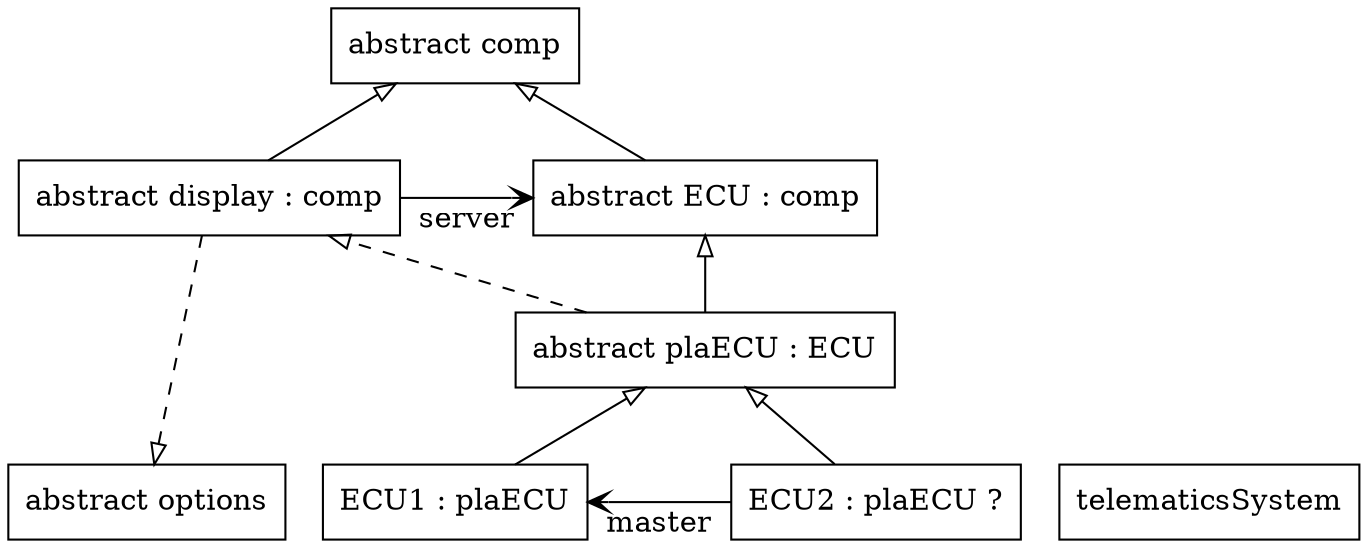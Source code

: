 digraph telematics_simplified 
{
  rankdir="BT"
  node [shape = box];
  c1_options [label="abstract options" URL="#c1_options" tooltip="abstract options&#10;  xor size&#10;    small&#10;    large&#10;  cache ?&#10;    size : integer&#10;      fixed ?&#10;  [small && cache => fixed]"];
  c16_comp [label="abstract comp" URL="#c16_comp" tooltip="abstract comp&#10;  version : integer = 1 + 2"];
  c23_ECU [label="abstract ECU : comp" URL="#c23_ECU" tooltip="abstract ECU : comp"];
  c23_ECU -> c16_comp [arrowhead=onormal];
  c24_display [label="abstract display : comp" URL="#c24_display" tooltip="abstract display : comp&#10;  server -> ECU&#10;  `options&#10;  [this.version >= server.version]"];
  c24_display -> c16_comp [arrowhead=onormal];
  c24_display -> c1_options [style=dashed arrowhead=onormal constraint=false];
  c24_display -> c23_ECU [arrowhead=vee constraint=false label="server"];
  c43_plaECU [label="abstract plaECU : ECU" URL="#c43_plaECU" tooltip="abstract plaECU : ECU&#10;  `display 1..2&#10;    [server = parent&#10;     !options.cache]"];
  c43_plaECU -> c23_ECU [arrowhead=onormal];
  c43_plaECU -> c24_display [style=dashed arrowhead=onormal constraint=false];
  c53_ECU1 [label="ECU1 : plaECU" URL="#c53_ECU1" tooltip="ECU1 : plaECU"];
  c53_ECU1 -> c43_plaECU [arrowhead=onormal];
  c54_ECU2 [label="ECU2 : plaECU ?" URL="#c7_ECU2" tooltip="ECU2 : plaECU ?&#10;  master -> ECU1"];
  c54_ECU2 -> c43_plaECU [arrowhead=onormal];
  c54_ECU2 -> c53_ECU1 [arrowhead=vee constraint=false label="master"];
  c65_telematicsSystem [label="telematicsSystem" URL="#c65_telematicsSystem" tooltip="telematicsSystem&#10;  xor channel&#10;    single&#10;    dual&#10;  extraDisplay ?&#10;  xor size&#10;    small&#10;    large&#10;  [dual <=> ECU2&#10;   extraDisplay <=> #ECU1.display = 2&#10;   extraDisplay <=> (ECU2 => #ECU2.display = 2)&#10;   large <=> !plaECU.display.options.size.small&#10;   small <=> !plaECU.display.options.size.large]"];
}
//graph is made by the following command: dot -Tsvg -o "Telematics Example.svg" "Telematics Example.dot"
